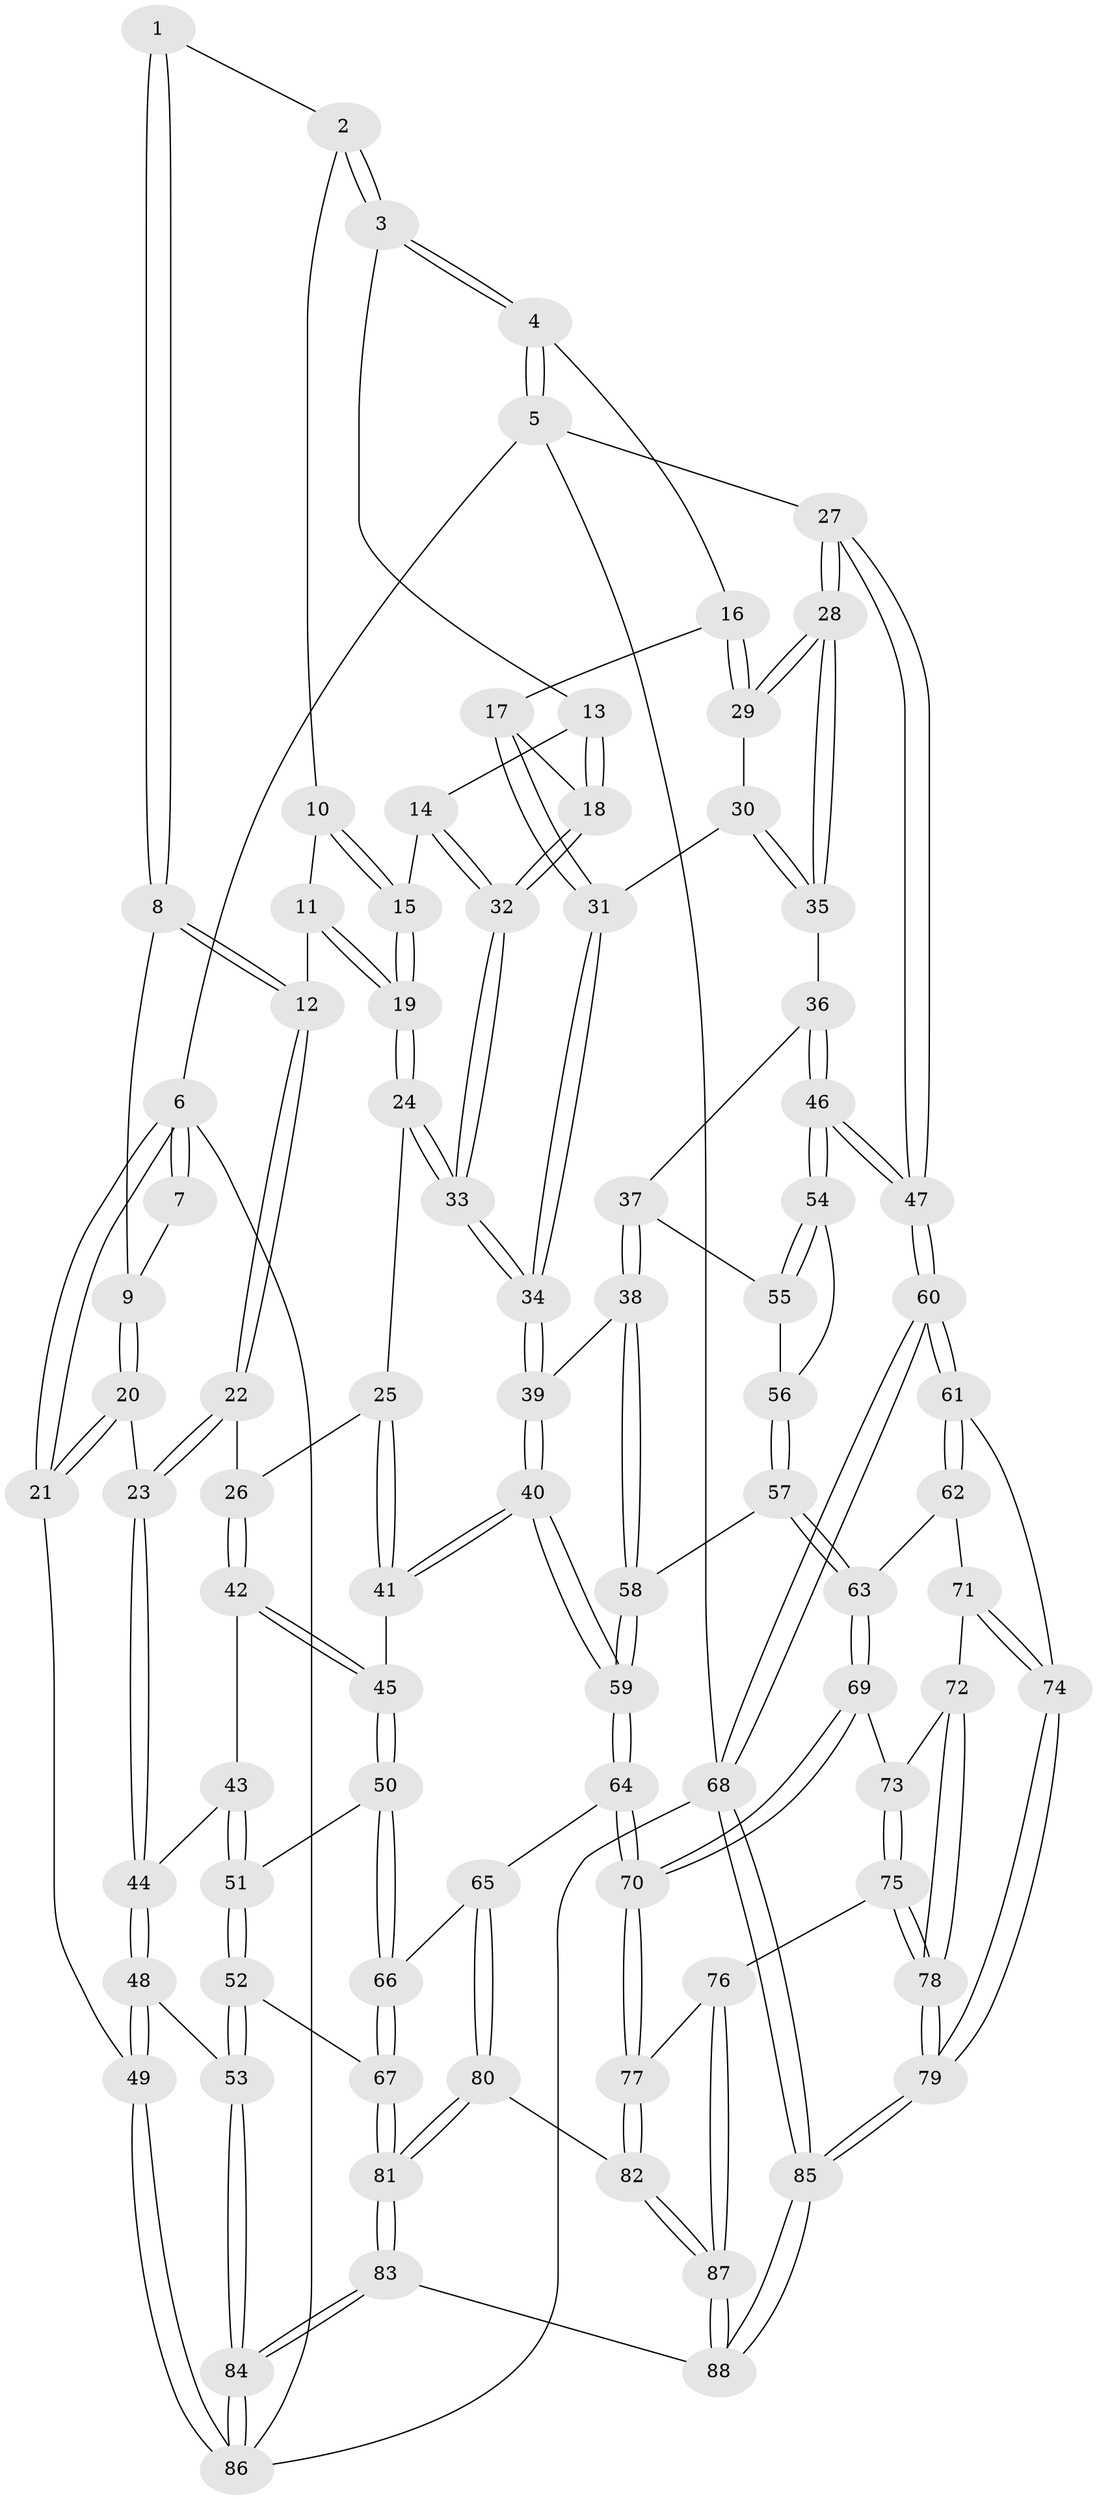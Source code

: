 // Generated by graph-tools (version 1.1) at 2025/38/03/09/25 02:38:46]
// undirected, 88 vertices, 217 edges
graph export_dot {
graph [start="1"]
  node [color=gray90,style=filled];
  1 [pos="+0.224268616195862+0"];
  2 [pos="+0.41633169085571603+0"];
  3 [pos="+0.6110225203873597+0"];
  4 [pos="+0.9248805651461088+0"];
  5 [pos="+1+0"];
  6 [pos="+0+0"];
  7 [pos="+0+0"];
  8 [pos="+0.20655513165549466+0.11073836633620679"];
  9 [pos="+0.12029610668648096+0.11848404538422505"];
  10 [pos="+0.3967976822337198+0"];
  11 [pos="+0.34455006224711343+0.09421692617332142"];
  12 [pos="+0.23264981308676333+0.12660319968927133"];
  13 [pos="+0.6110145960460758+0"];
  14 [pos="+0.4910632943778313+0.17802419362589916"];
  15 [pos="+0.49013941823283885+0.17774729612713522"];
  16 [pos="+0.8760889785900575+0.01267420301868587"];
  17 [pos="+0.6881592113496763+0.16098523580437032"];
  18 [pos="+0.6357605056307044+0.17091796810241058"];
  19 [pos="+0.380631992859273+0.17301467596242087"];
  20 [pos="+0.021145812417439104+0.25026885680272887"];
  21 [pos="+0+0.27790916530087073"];
  22 [pos="+0.23505160326557328+0.2542721383511372"];
  23 [pos="+0.14654896357578345+0.2959370403252646"];
  24 [pos="+0.3418740521744144+0.262618064610922"];
  25 [pos="+0.3398903314991515+0.264610007984461"];
  26 [pos="+0.3227493926475954+0.27404544989193164"];
  27 [pos="+1+0.33358276215377014"];
  28 [pos="+1+0.26468520067433804"];
  29 [pos="+0.8698920284512632+0.10904055281531198"];
  30 [pos="+0.8531614166182552+0.18705126903642633"];
  31 [pos="+0.8029536208636434+0.19864948754616957"];
  32 [pos="+0.589556022368056+0.2734665836941719"];
  33 [pos="+0.5938128770400459+0.3034170532717642"];
  34 [pos="+0.6026470700542796+0.3271831472155322"];
  35 [pos="+0.8532738338351037+0.1873862099869331"];
  36 [pos="+0.8669112382306925+0.2931979037400208"];
  37 [pos="+0.7639910886438832+0.3968428370073972"];
  38 [pos="+0.7379811897955216+0.40648646204694994"];
  39 [pos="+0.6079180956552249+0.3669413839980316"];
  40 [pos="+0.5478187785087688+0.4357982458616997"];
  41 [pos="+0.5132359170051857+0.4403376855685221"];
  42 [pos="+0.3184372034139775+0.39999547839371447"];
  43 [pos="+0.2137588952340171+0.4252401613228974"];
  44 [pos="+0.1909665626462327+0.4219873302802729"];
  45 [pos="+0.40945214301507943+0.4735761704127705"];
  46 [pos="+1+0.42946045783034276"];
  47 [pos="+1+0.43029399960314535"];
  48 [pos="+0.020585288734208448+0.6334223438012855"];
  49 [pos="+0+0.6367811546654176"];
  50 [pos="+0.4029808512585592+0.48402387635069505"];
  51 [pos="+0.29318562918881563+0.5502156342939784"];
  52 [pos="+0.21449121505222846+0.6725461656147949"];
  53 [pos="+0.16658099639240592+0.6854191835370528"];
  54 [pos="+0.9995125745893716+0.4606744192468839"];
  55 [pos="+0.7876886494096127+0.40644728059507756"];
  56 [pos="+0.896979424009632+0.5156075450136125"];
  57 [pos="+0.8230301629088091+0.5890998365209228"];
  58 [pos="+0.7687322267045981+0.5128094574207347"];
  59 [pos="+0.5918658166299032+0.6486234160454487"];
  60 [pos="+1+0.6530342293581141"];
  61 [pos="+1+0.6626489311083394"];
  62 [pos="+0.8651907619304051+0.6445465451808796"];
  63 [pos="+0.8264398272585589+0.6158901688479386"];
  64 [pos="+0.5919203493283781+0.6622857093911299"];
  65 [pos="+0.5796415158358558+0.6697007594330587"];
  66 [pos="+0.41240222461757936+0.6775074648108722"];
  67 [pos="+0.3700951039923987+0.7060014567441223"];
  68 [pos="+1+1"];
  69 [pos="+0.7264818276350269+0.6737085366189279"];
  70 [pos="+0.6390662859937548+0.6877356798921634"];
  71 [pos="+0.8542737290453377+0.7232834705468969"];
  72 [pos="+0.8281291577847991+0.7491187245184933"];
  73 [pos="+0.7817119419541995+0.7501999400918423"];
  74 [pos="+0.8951712230009351+0.7758599340944279"];
  75 [pos="+0.750026966192305+0.8428133142846005"];
  76 [pos="+0.7344318839351192+0.8371117586515292"];
  77 [pos="+0.6814237273266266+0.807148849665896"];
  78 [pos="+0.8287964264526292+0.9077517571394544"];
  79 [pos="+0.8752134378786102+0.964955265966144"];
  80 [pos="+0.5289585951778726+0.8023704740687726"];
  81 [pos="+0.41072372368300225+0.8694381328244727"];
  82 [pos="+0.6032794115612978+0.8848416534237636"];
  83 [pos="+0.3357685217056759+1"];
  84 [pos="+0.2917771555343755+1"];
  85 [pos="+1+1"];
  86 [pos="+0+1"];
  87 [pos="+0.5869290970258756+1"];
  88 [pos="+0.5725119603243897+1"];
  1 -- 2;
  1 -- 8;
  1 -- 8;
  2 -- 3;
  2 -- 3;
  2 -- 10;
  3 -- 4;
  3 -- 4;
  3 -- 13;
  4 -- 5;
  4 -- 5;
  4 -- 16;
  5 -- 6;
  5 -- 27;
  5 -- 68;
  6 -- 7;
  6 -- 7;
  6 -- 21;
  6 -- 21;
  6 -- 86;
  7 -- 9;
  8 -- 9;
  8 -- 12;
  8 -- 12;
  9 -- 20;
  9 -- 20;
  10 -- 11;
  10 -- 15;
  10 -- 15;
  11 -- 12;
  11 -- 19;
  11 -- 19;
  12 -- 22;
  12 -- 22;
  13 -- 14;
  13 -- 18;
  13 -- 18;
  14 -- 15;
  14 -- 32;
  14 -- 32;
  15 -- 19;
  15 -- 19;
  16 -- 17;
  16 -- 29;
  16 -- 29;
  17 -- 18;
  17 -- 31;
  17 -- 31;
  18 -- 32;
  18 -- 32;
  19 -- 24;
  19 -- 24;
  20 -- 21;
  20 -- 21;
  20 -- 23;
  21 -- 49;
  22 -- 23;
  22 -- 23;
  22 -- 26;
  23 -- 44;
  23 -- 44;
  24 -- 25;
  24 -- 33;
  24 -- 33;
  25 -- 26;
  25 -- 41;
  25 -- 41;
  26 -- 42;
  26 -- 42;
  27 -- 28;
  27 -- 28;
  27 -- 47;
  27 -- 47;
  28 -- 29;
  28 -- 29;
  28 -- 35;
  28 -- 35;
  29 -- 30;
  30 -- 31;
  30 -- 35;
  30 -- 35;
  31 -- 34;
  31 -- 34;
  32 -- 33;
  32 -- 33;
  33 -- 34;
  33 -- 34;
  34 -- 39;
  34 -- 39;
  35 -- 36;
  36 -- 37;
  36 -- 46;
  36 -- 46;
  37 -- 38;
  37 -- 38;
  37 -- 55;
  38 -- 39;
  38 -- 58;
  38 -- 58;
  39 -- 40;
  39 -- 40;
  40 -- 41;
  40 -- 41;
  40 -- 59;
  40 -- 59;
  41 -- 45;
  42 -- 43;
  42 -- 45;
  42 -- 45;
  43 -- 44;
  43 -- 51;
  43 -- 51;
  44 -- 48;
  44 -- 48;
  45 -- 50;
  45 -- 50;
  46 -- 47;
  46 -- 47;
  46 -- 54;
  46 -- 54;
  47 -- 60;
  47 -- 60;
  48 -- 49;
  48 -- 49;
  48 -- 53;
  49 -- 86;
  49 -- 86;
  50 -- 51;
  50 -- 66;
  50 -- 66;
  51 -- 52;
  51 -- 52;
  52 -- 53;
  52 -- 53;
  52 -- 67;
  53 -- 84;
  53 -- 84;
  54 -- 55;
  54 -- 55;
  54 -- 56;
  55 -- 56;
  56 -- 57;
  56 -- 57;
  57 -- 58;
  57 -- 63;
  57 -- 63;
  58 -- 59;
  58 -- 59;
  59 -- 64;
  59 -- 64;
  60 -- 61;
  60 -- 61;
  60 -- 68;
  60 -- 68;
  61 -- 62;
  61 -- 62;
  61 -- 74;
  62 -- 63;
  62 -- 71;
  63 -- 69;
  63 -- 69;
  64 -- 65;
  64 -- 70;
  64 -- 70;
  65 -- 66;
  65 -- 80;
  65 -- 80;
  66 -- 67;
  66 -- 67;
  67 -- 81;
  67 -- 81;
  68 -- 85;
  68 -- 85;
  68 -- 86;
  69 -- 70;
  69 -- 70;
  69 -- 73;
  70 -- 77;
  70 -- 77;
  71 -- 72;
  71 -- 74;
  71 -- 74;
  72 -- 73;
  72 -- 78;
  72 -- 78;
  73 -- 75;
  73 -- 75;
  74 -- 79;
  74 -- 79;
  75 -- 76;
  75 -- 78;
  75 -- 78;
  76 -- 77;
  76 -- 87;
  76 -- 87;
  77 -- 82;
  77 -- 82;
  78 -- 79;
  78 -- 79;
  79 -- 85;
  79 -- 85;
  80 -- 81;
  80 -- 81;
  80 -- 82;
  81 -- 83;
  81 -- 83;
  82 -- 87;
  82 -- 87;
  83 -- 84;
  83 -- 84;
  83 -- 88;
  84 -- 86;
  84 -- 86;
  85 -- 88;
  85 -- 88;
  87 -- 88;
  87 -- 88;
}
